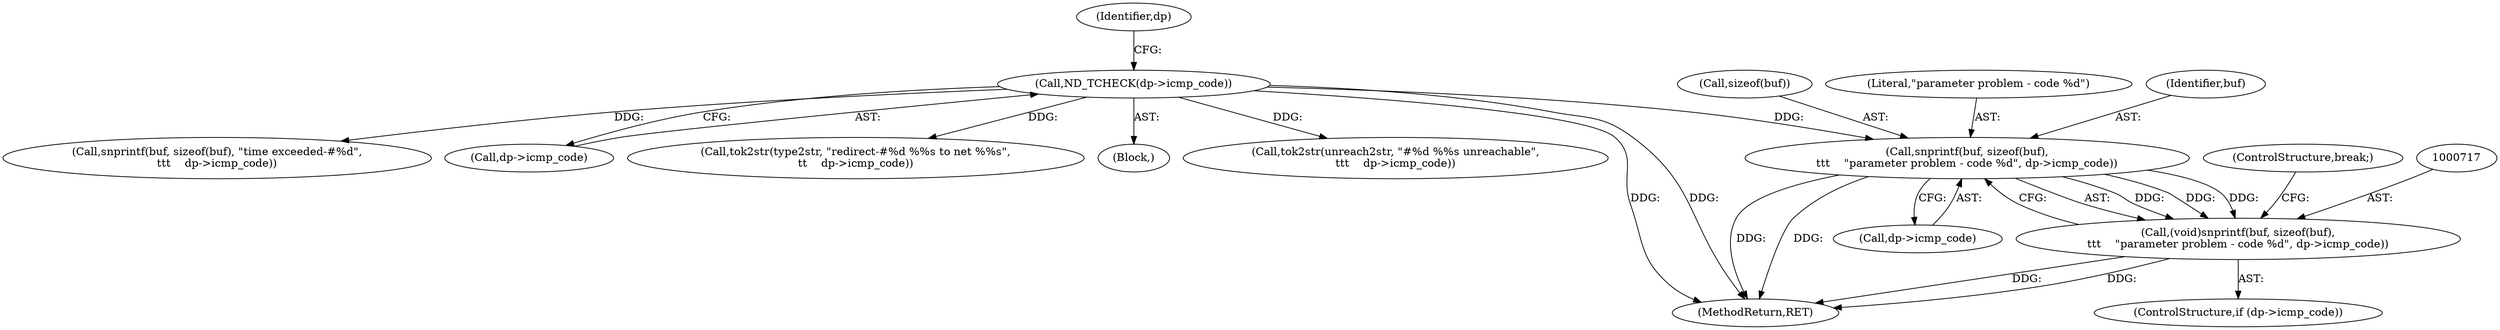 digraph "0_tcpdump_8509ef02eceb2bbb479cea10fe4a7ec6395f1a8b@API" {
"1000718" [label="(Call,snprintf(buf, sizeof(buf),\n\t\t\t    \"parameter problem - code %d\", dp->icmp_code))"];
"1000154" [label="(Call,ND_TCHECK(dp->icmp_code))"];
"1000716" [label="(Call,(void)snprintf(buf, sizeof(buf),\n\t\t\t    \"parameter problem - code %d\", dp->icmp_code))"];
"1001265" [label="(MethodReturn,RET)"];
"1000723" [label="(Call,dp->icmp_code)"];
"1000720" [label="(Call,sizeof(buf))"];
"1000160" [label="(Identifier,dp)"];
"1000701" [label="(Call,snprintf(buf, sizeof(buf), \"time exceeded-#%d\",\n\t\t\t    dp->icmp_code))"];
"1000716" [label="(Call,(void)snprintf(buf, sizeof(buf),\n\t\t\t    \"parameter problem - code %d\", dp->icmp_code))"];
"1000154" [label="(Call,ND_TCHECK(dp->icmp_code))"];
"1000742" [label="(ControlStructure,break;)"];
"1000155" [label="(Call,dp->icmp_code)"];
"1000427" [label="(Call,tok2str(type2str, \"redirect-#%d %%s to net %%s\",\n\t\t    dp->icmp_code))"];
"1000115" [label="(Block,)"];
"1000712" [label="(ControlStructure,if (dp->icmp_code))"];
"1000722" [label="(Literal,\"parameter problem - code %d\")"];
"1000718" [label="(Call,snprintf(buf, sizeof(buf),\n\t\t\t    \"parameter problem - code %d\", dp->icmp_code))"];
"1000395" [label="(Call,tok2str(unreach2str, \"#%d %%s unreachable\",\n\t\t\t    dp->icmp_code))"];
"1000719" [label="(Identifier,buf)"];
"1000718" -> "1000716"  [label="AST: "];
"1000718" -> "1000723"  [label="CFG: "];
"1000719" -> "1000718"  [label="AST: "];
"1000720" -> "1000718"  [label="AST: "];
"1000722" -> "1000718"  [label="AST: "];
"1000723" -> "1000718"  [label="AST: "];
"1000716" -> "1000718"  [label="CFG: "];
"1000718" -> "1001265"  [label="DDG: "];
"1000718" -> "1001265"  [label="DDG: "];
"1000718" -> "1000716"  [label="DDG: "];
"1000718" -> "1000716"  [label="DDG: "];
"1000718" -> "1000716"  [label="DDG: "];
"1000154" -> "1000718"  [label="DDG: "];
"1000154" -> "1000115"  [label="AST: "];
"1000154" -> "1000155"  [label="CFG: "];
"1000155" -> "1000154"  [label="AST: "];
"1000160" -> "1000154"  [label="CFG: "];
"1000154" -> "1001265"  [label="DDG: "];
"1000154" -> "1001265"  [label="DDG: "];
"1000154" -> "1000395"  [label="DDG: "];
"1000154" -> "1000427"  [label="DDG: "];
"1000154" -> "1000701"  [label="DDG: "];
"1000716" -> "1000712"  [label="AST: "];
"1000717" -> "1000716"  [label="AST: "];
"1000742" -> "1000716"  [label="CFG: "];
"1000716" -> "1001265"  [label="DDG: "];
"1000716" -> "1001265"  [label="DDG: "];
}
